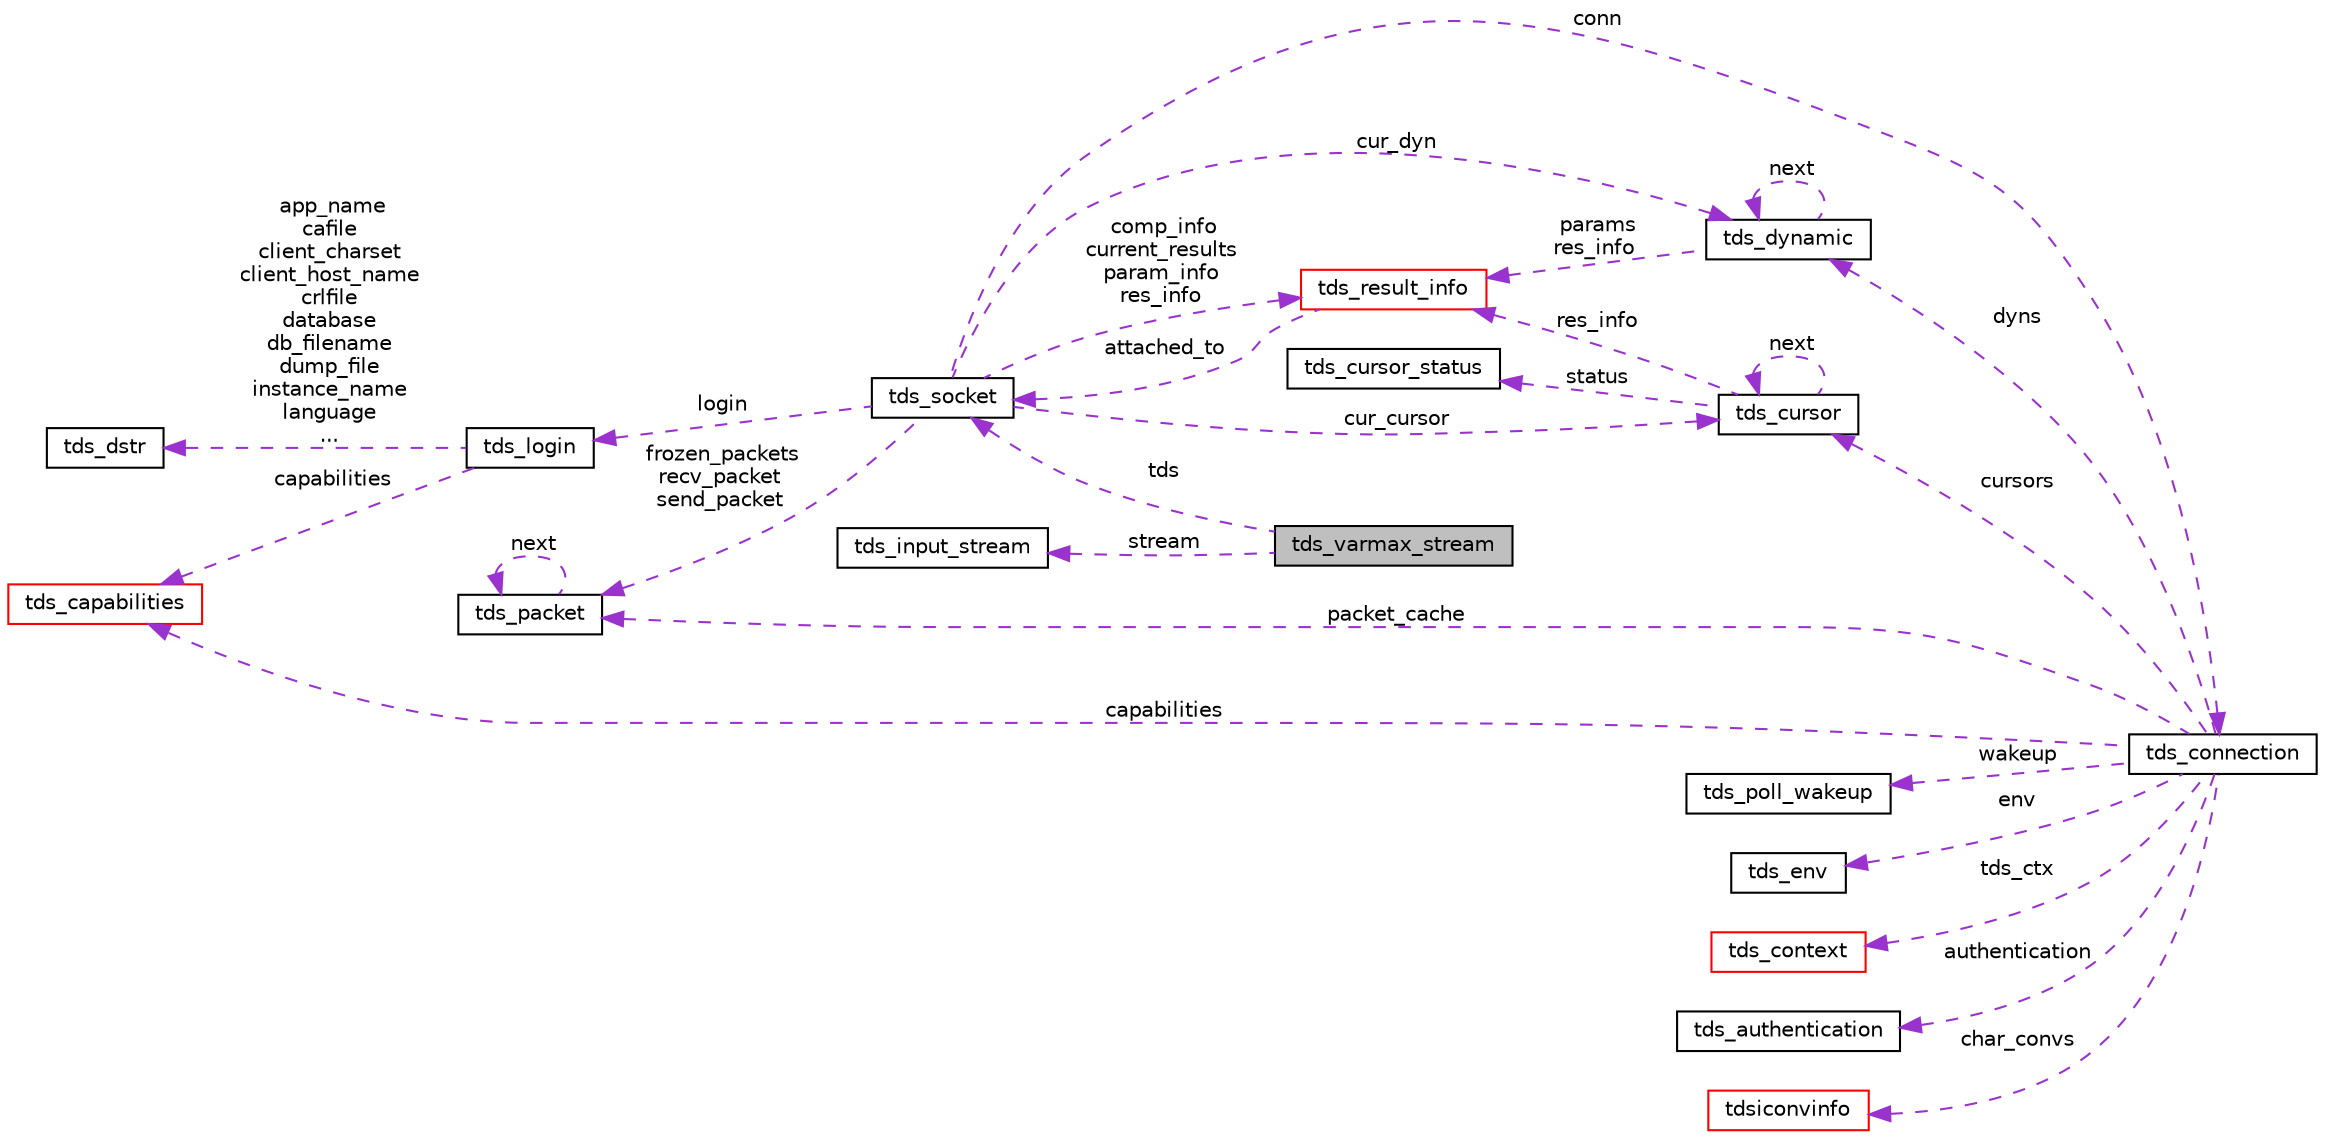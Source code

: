 digraph "tds_varmax_stream"
{
 // LATEX_PDF_SIZE
  edge [fontname="Helvetica",fontsize="10",labelfontname="Helvetica",labelfontsize="10"];
  node [fontname="Helvetica",fontsize="10",shape=record];
  rankdir="LR";
  Node1 [label="tds_varmax_stream",height=0.2,width=0.4,color="black", fillcolor="grey75", style="filled", fontcolor="black",tooltip=" "];
  Node2 -> Node1 [dir="back",color="darkorchid3",fontsize="10",style="dashed",label=" tds" ,fontname="Helvetica"];
  Node2 [label="tds_socket",height=0.2,width=0.4,color="black", fillcolor="white", style="filled",URL="$a01235.html",tooltip="Information for a server connection."];
  Node3 -> Node2 [dir="back",color="darkorchid3",fontsize="10",style="dashed",label=" login" ,fontname="Helvetica"];
  Node3 [label="tds_login",height=0.2,width=0.4,color="black", fillcolor="white", style="filled",URL="$a01143.html",tooltip=" "];
  Node4 -> Node3 [dir="back",color="darkorchid3",fontsize="10",style="dashed",label=" capabilities" ,fontname="Helvetica"];
  Node4 [label="tds_capabilities",height=0.2,width=0.4,color="red", fillcolor="white", style="filled",URL="$a01139.html",tooltip=" "];
  Node6 -> Node3 [dir="back",color="darkorchid3",fontsize="10",style="dashed",label=" app_name\ncafile\nclient_charset\nclient_host_name\ncrlfile\ndatabase\ndb_filename\ndump_file\ninstance_name\nlanguage\n..." ,fontname="Helvetica"];
  Node6 [label="tds_dstr",height=0.2,width=0.4,color="black", fillcolor="white", style="filled",URL="$a01283.html",tooltip="Structure to hold a string."];
  Node7 -> Node2 [dir="back",color="darkorchid3",fontsize="10",style="dashed",label=" frozen_packets\nrecv_packet\nsend_packet" ,fontname="Helvetica"];
  Node7 [label="tds_packet",height=0.2,width=0.4,color="black", fillcolor="white", style="filled",URL="$a01223.html",tooltip=" "];
  Node7 -> Node7 [dir="back",color="darkorchid3",fontsize="10",style="dashed",label=" next" ,fontname="Helvetica"];
  Node8 -> Node2 [dir="back",color="darkorchid3",fontsize="10",style="dashed",label=" cur_dyn" ,fontname="Helvetica"];
  Node8 [label="tds_dynamic",height=0.2,width=0.4,color="black", fillcolor="white", style="filled",URL="$a01207.html",tooltip="Holds information for a dynamic (also called prepared) query."];
  Node8 -> Node8 [dir="back",color="darkorchid3",fontsize="10",style="dashed",label=" next" ,fontname="Helvetica"];
  Node9 -> Node8 [dir="back",color="darkorchid3",fontsize="10",style="dashed",label=" params\nres_info" ,fontname="Helvetica"];
  Node9 [label="tds_result_info",height=0.2,width=0.4,color="red", fillcolor="white", style="filled",URL="$a01183.html",tooltip="Hold information for any results."];
  Node2 -> Node9 [dir="back",color="darkorchid3",fontsize="10",style="dashed",label=" attached_to" ,fontname="Helvetica"];
  Node9 -> Node2 [dir="back",color="darkorchid3",fontsize="10",style="dashed",label=" comp_info\ncurrent_results\nparam_info\nres_info" ,fontname="Helvetica"];
  Node17 -> Node2 [dir="back",color="darkorchid3",fontsize="10",style="dashed",label=" cur_cursor" ,fontname="Helvetica"];
  Node17 [label="tds_cursor",height=0.2,width=0.4,color="black", fillcolor="white", style="filled",URL="$a01199.html",tooltip="Holds informations about a cursor."];
  Node18 -> Node17 [dir="back",color="darkorchid3",fontsize="10",style="dashed",label=" status" ,fontname="Helvetica"];
  Node18 [label="tds_cursor_status",height=0.2,width=0.4,color="black", fillcolor="white", style="filled",URL="$a01195.html",tooltip=" "];
  Node9 -> Node17 [dir="back",color="darkorchid3",fontsize="10",style="dashed",label=" res_info" ,fontname="Helvetica"];
  Node17 -> Node17 [dir="back",color="darkorchid3",fontsize="10",style="dashed",label=" next" ,fontname="Helvetica"];
  Node19 -> Node2 [dir="back",color="darkorchid3",fontsize="10",style="dashed",label=" conn" ,fontname="Helvetica"];
  Node19 [label="tds_connection",height=0.2,width=0.4,color="black", fillcolor="white", style="filled",URL="$a01231.html",tooltip=" "];
  Node4 -> Node19 [dir="back",color="darkorchid3",fontsize="10",style="dashed",label=" capabilities" ,fontname="Helvetica"];
  Node20 -> Node19 [dir="back",color="darkorchid3",fontsize="10",style="dashed",label=" wakeup" ,fontname="Helvetica"];
  Node20 [label="tds_poll_wakeup",height=0.2,width=0.4,color="black", fillcolor="white", style="filled",URL="$a01227.html",tooltip=" "];
  Node21 -> Node19 [dir="back",color="darkorchid3",fontsize="10",style="dashed",label=" env" ,fontname="Helvetica"];
  Node21 [label="tds_env",height=0.2,width=0.4,color="black", fillcolor="white", style="filled",URL="$a01203.html",tooltip="Current environment as reported by the server."];
  Node22 -> Node19 [dir="back",color="darkorchid3",fontsize="10",style="dashed",label=" tds_ctx" ,fontname="Helvetica"];
  Node22 [label="tds_context",height=0.2,width=0.4,color="red", fillcolor="white", style="filled",URL="$a01215.html",tooltip=" "];
  Node24 -> Node19 [dir="back",color="darkorchid3",fontsize="10",style="dashed",label=" authentication" ,fontname="Helvetica"];
  Node24 [label="tds_authentication",height=0.2,width=0.4,color="black", fillcolor="white", style="filled",URL="$a01219.html",tooltip=" "];
  Node7 -> Node19 [dir="back",color="darkorchid3",fontsize="10",style="dashed",label=" packet_cache" ,fontname="Helvetica"];
  Node8 -> Node19 [dir="back",color="darkorchid3",fontsize="10",style="dashed",label=" dyns" ,fontname="Helvetica"];
  Node11 -> Node19 [dir="back",color="darkorchid3",fontsize="10",style="dashed",label=" char_convs" ,fontname="Helvetica"];
  Node11 [label="tdsiconvinfo",height=0.2,width=0.4,color="red", fillcolor="white", style="filled",URL="$a00983.html",tooltip=" "];
  Node17 -> Node19 [dir="back",color="darkorchid3",fontsize="10",style="dashed",label=" cursors" ,fontname="Helvetica"];
  Node25 -> Node1 [dir="back",color="darkorchid3",fontsize="10",style="dashed",label=" stream" ,fontname="Helvetica"];
  Node25 [label="tds_input_stream",height=0.2,width=0.4,color="black", fillcolor="white", style="filled",URL="$a01087.html",tooltip="define a stream of data used for input"];
}
